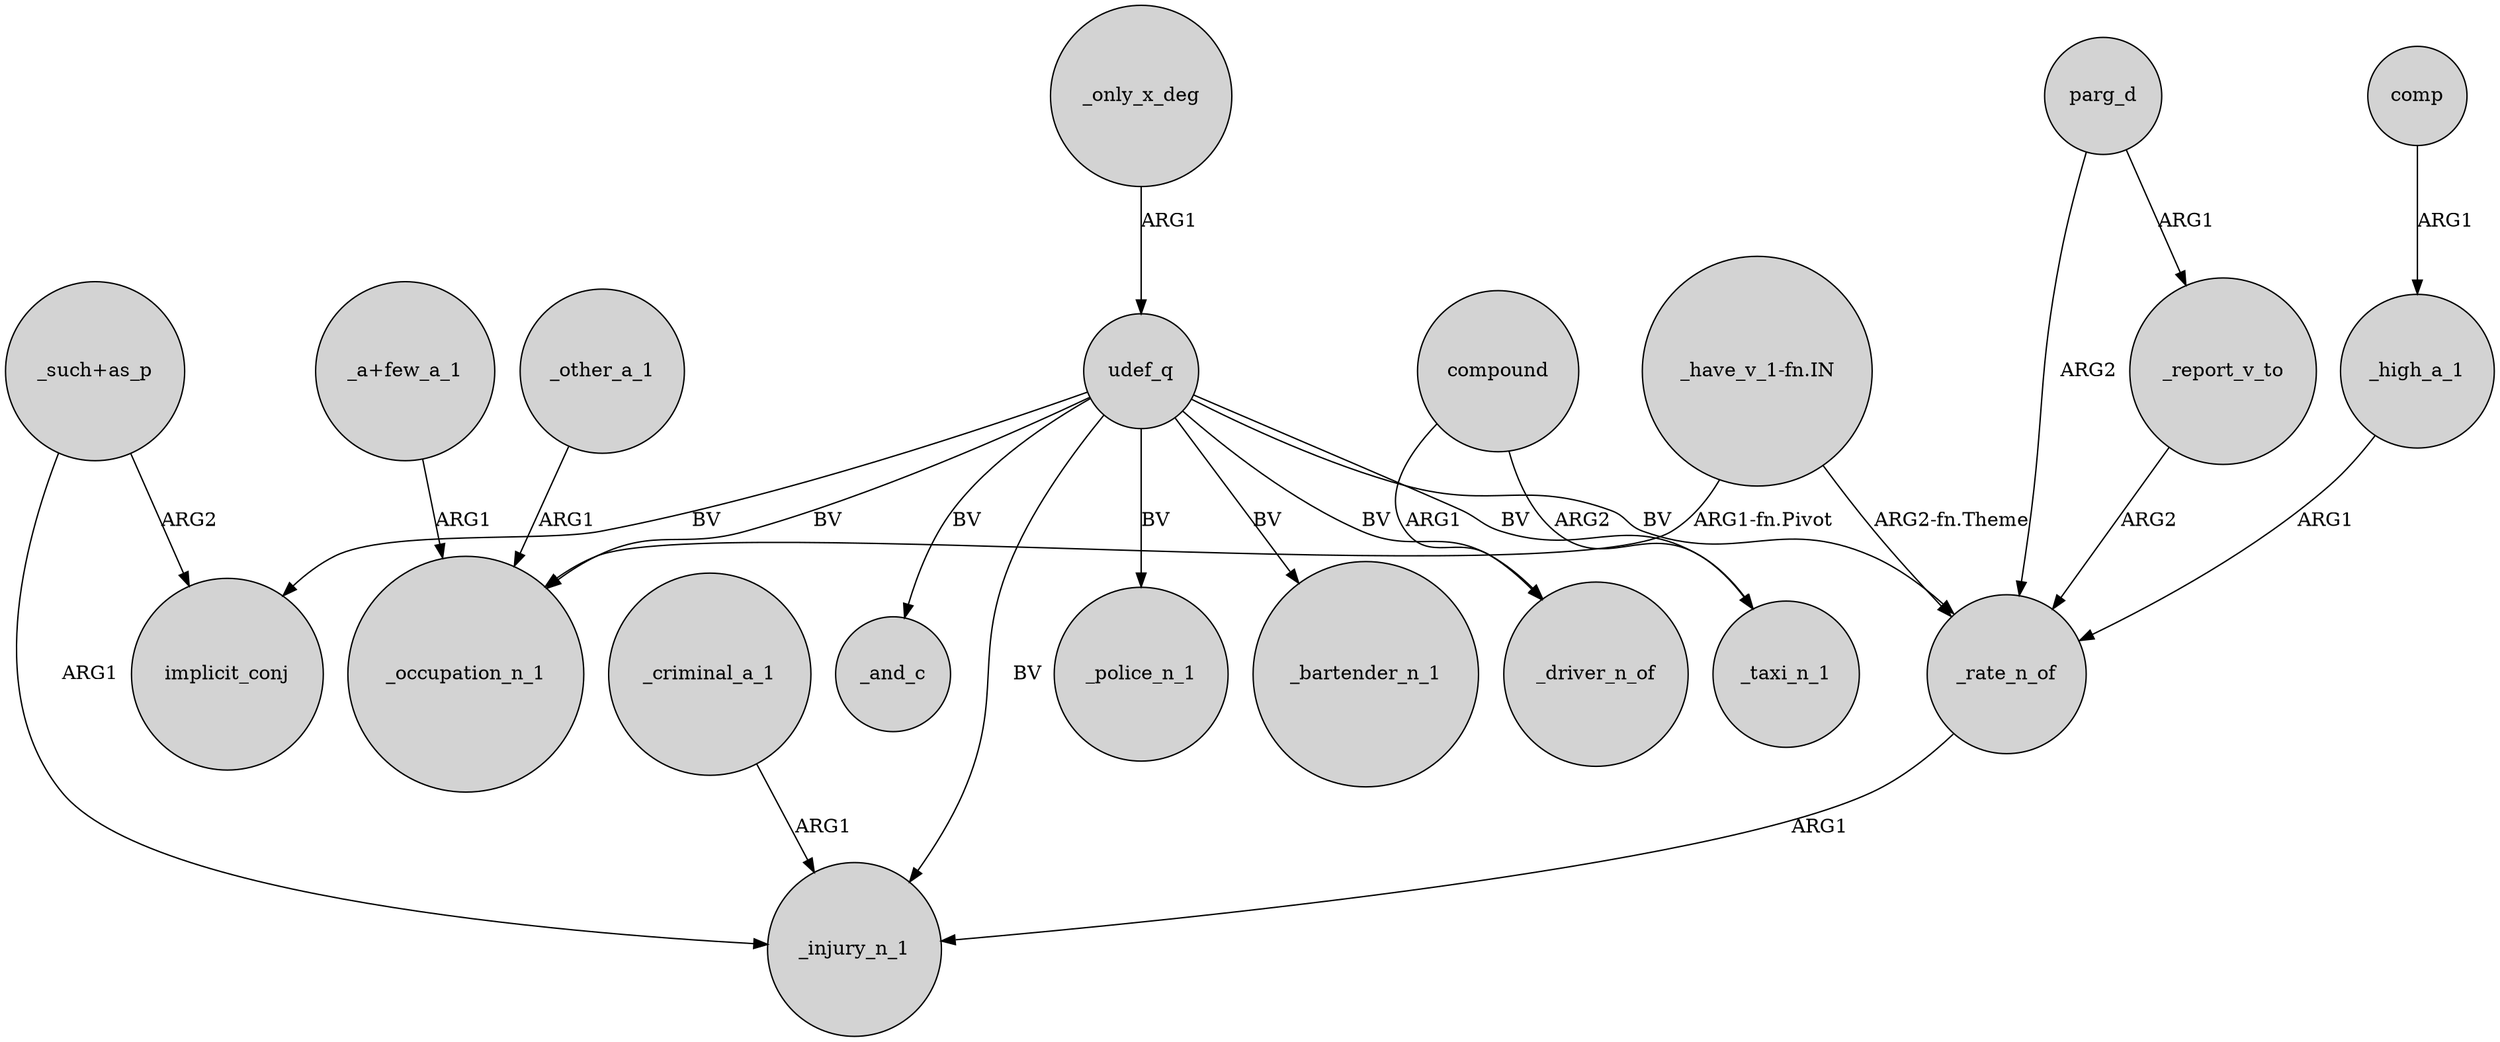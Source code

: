 digraph {
	node [shape=circle style=filled]
	_only_x_deg -> udef_q [label=ARG1]
	"_a+few_a_1" -> _occupation_n_1 [label=ARG1]
	"_such+as_p" -> _injury_n_1 [label=ARG1]
	_criminal_a_1 -> _injury_n_1 [label=ARG1]
	_report_v_to -> _rate_n_of [label=ARG2]
	compound -> _taxi_n_1 [label=ARG2]
	udef_q -> _rate_n_of [label=BV]
	comp -> _high_a_1 [label=ARG1]
	udef_q -> implicit_conj [label=BV]
	udef_q -> _police_n_1 [label=BV]
	_high_a_1 -> _rate_n_of [label=ARG1]
	udef_q -> _injury_n_1 [label=BV]
	parg_d -> _report_v_to [label=ARG1]
	udef_q -> _driver_n_of [label=BV]
	compound -> _driver_n_of [label=ARG1]
	"_such+as_p" -> implicit_conj [label=ARG2]
	"_have_v_1-fn.IN" -> _rate_n_of [label="ARG2-fn.Theme"]
	"_have_v_1-fn.IN" -> _occupation_n_1 [label="ARG1-fn.Pivot"]
	_rate_n_of -> _injury_n_1 [label=ARG1]
	udef_q -> _bartender_n_1 [label=BV]
	_other_a_1 -> _occupation_n_1 [label=ARG1]
	udef_q -> _and_c [label=BV]
	udef_q -> _occupation_n_1 [label=BV]
	parg_d -> _rate_n_of [label=ARG2]
	udef_q -> _taxi_n_1 [label=BV]
}
